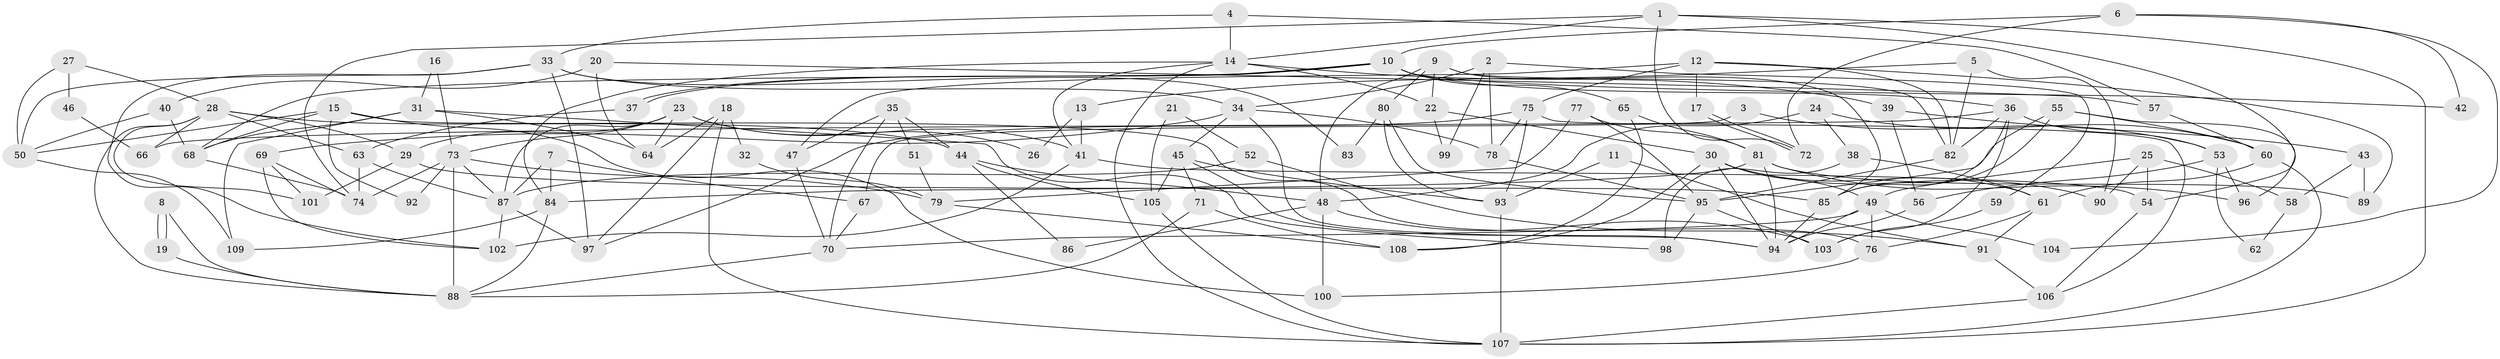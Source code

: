 // Generated by graph-tools (version 1.1) at 2025/11/02/27/25 16:11:21]
// undirected, 109 vertices, 218 edges
graph export_dot {
graph [start="1"]
  node [color=gray90,style=filled];
  1;
  2;
  3;
  4;
  5;
  6;
  7;
  8;
  9;
  10;
  11;
  12;
  13;
  14;
  15;
  16;
  17;
  18;
  19;
  20;
  21;
  22;
  23;
  24;
  25;
  26;
  27;
  28;
  29;
  30;
  31;
  32;
  33;
  34;
  35;
  36;
  37;
  38;
  39;
  40;
  41;
  42;
  43;
  44;
  45;
  46;
  47;
  48;
  49;
  50;
  51;
  52;
  53;
  54;
  55;
  56;
  57;
  58;
  59;
  60;
  61;
  62;
  63;
  64;
  65;
  66;
  67;
  68;
  69;
  70;
  71;
  72;
  73;
  74;
  75;
  76;
  77;
  78;
  79;
  80;
  81;
  82;
  83;
  84;
  85;
  86;
  87;
  88;
  89;
  90;
  91;
  92;
  93;
  94;
  95;
  96;
  97;
  98;
  99;
  100;
  101;
  102;
  103;
  104;
  105;
  106;
  107;
  108;
  109;
  1 -- 74;
  1 -- 107;
  1 -- 14;
  1 -- 54;
  1 -- 72;
  2 -- 78;
  2 -- 34;
  2 -- 59;
  2 -- 99;
  3 -- 53;
  3 -- 67;
  4 -- 14;
  4 -- 33;
  4 -- 57;
  5 -- 82;
  5 -- 90;
  5 -- 13;
  6 -- 72;
  6 -- 10;
  6 -- 42;
  6 -- 104;
  7 -- 84;
  7 -- 87;
  7 -- 67;
  8 -- 88;
  8 -- 19;
  8 -- 19;
  9 -- 22;
  9 -- 82;
  9 -- 48;
  9 -- 80;
  9 -- 85;
  10 -- 37;
  10 -- 37;
  10 -- 68;
  10 -- 36;
  10 -- 42;
  10 -- 65;
  11 -- 93;
  11 -- 91;
  12 -- 82;
  12 -- 75;
  12 -- 17;
  12 -- 47;
  12 -- 89;
  13 -- 41;
  13 -- 26;
  14 -- 84;
  14 -- 22;
  14 -- 39;
  14 -- 41;
  14 -- 107;
  15 -- 100;
  15 -- 50;
  15 -- 68;
  15 -- 76;
  15 -- 92;
  16 -- 73;
  16 -- 31;
  17 -- 72;
  17 -- 72;
  18 -- 107;
  18 -- 97;
  18 -- 32;
  18 -- 64;
  19 -- 88;
  20 -- 64;
  20 -- 57;
  20 -- 40;
  21 -- 52;
  21 -- 105;
  22 -- 30;
  22 -- 99;
  23 -- 87;
  23 -- 41;
  23 -- 26;
  23 -- 29;
  23 -- 64;
  23 -- 73;
  24 -- 48;
  24 -- 38;
  24 -- 60;
  25 -- 49;
  25 -- 54;
  25 -- 58;
  25 -- 90;
  27 -- 28;
  27 -- 50;
  27 -- 46;
  28 -- 63;
  28 -- 29;
  28 -- 44;
  28 -- 66;
  28 -- 88;
  28 -- 101;
  29 -- 85;
  29 -- 101;
  30 -- 61;
  30 -- 49;
  30 -- 90;
  30 -- 94;
  30 -- 108;
  31 -- 68;
  31 -- 64;
  31 -- 98;
  31 -- 109;
  32 -- 79;
  33 -- 50;
  33 -- 34;
  33 -- 83;
  33 -- 97;
  33 -- 102;
  34 -- 45;
  34 -- 69;
  34 -- 78;
  34 -- 94;
  35 -- 44;
  35 -- 47;
  35 -- 51;
  35 -- 70;
  36 -- 85;
  36 -- 53;
  36 -- 66;
  36 -- 82;
  36 -- 103;
  37 -- 63;
  38 -- 98;
  38 -- 61;
  39 -- 56;
  39 -- 43;
  40 -- 68;
  40 -- 50;
  41 -- 102;
  41 -- 54;
  43 -- 89;
  43 -- 58;
  44 -- 48;
  44 -- 86;
  44 -- 105;
  45 -- 93;
  45 -- 94;
  45 -- 71;
  45 -- 105;
  46 -- 66;
  47 -- 70;
  48 -- 103;
  48 -- 86;
  48 -- 100;
  49 -- 94;
  49 -- 70;
  49 -- 76;
  49 -- 104;
  50 -- 109;
  51 -- 79;
  52 -- 87;
  52 -- 91;
  53 -- 96;
  53 -- 56;
  53 -- 62;
  54 -- 106;
  55 -- 60;
  55 -- 85;
  55 -- 95;
  55 -- 96;
  56 -- 94;
  57 -- 60;
  58 -- 62;
  59 -- 103;
  60 -- 107;
  60 -- 61;
  61 -- 76;
  61 -- 91;
  63 -- 87;
  63 -- 74;
  65 -- 108;
  65 -- 81;
  67 -- 70;
  68 -- 74;
  69 -- 102;
  69 -- 101;
  69 -- 74;
  70 -- 88;
  71 -- 108;
  71 -- 88;
  73 -- 88;
  73 -- 74;
  73 -- 79;
  73 -- 87;
  73 -- 92;
  75 -- 93;
  75 -- 106;
  75 -- 78;
  75 -- 97;
  76 -- 100;
  77 -- 95;
  77 -- 81;
  77 -- 79;
  78 -- 95;
  79 -- 108;
  80 -- 95;
  80 -- 83;
  80 -- 93;
  81 -- 94;
  81 -- 84;
  81 -- 89;
  81 -- 96;
  82 -- 95;
  84 -- 88;
  84 -- 109;
  85 -- 94;
  87 -- 97;
  87 -- 102;
  91 -- 106;
  93 -- 107;
  95 -- 98;
  95 -- 103;
  105 -- 107;
  106 -- 107;
}
